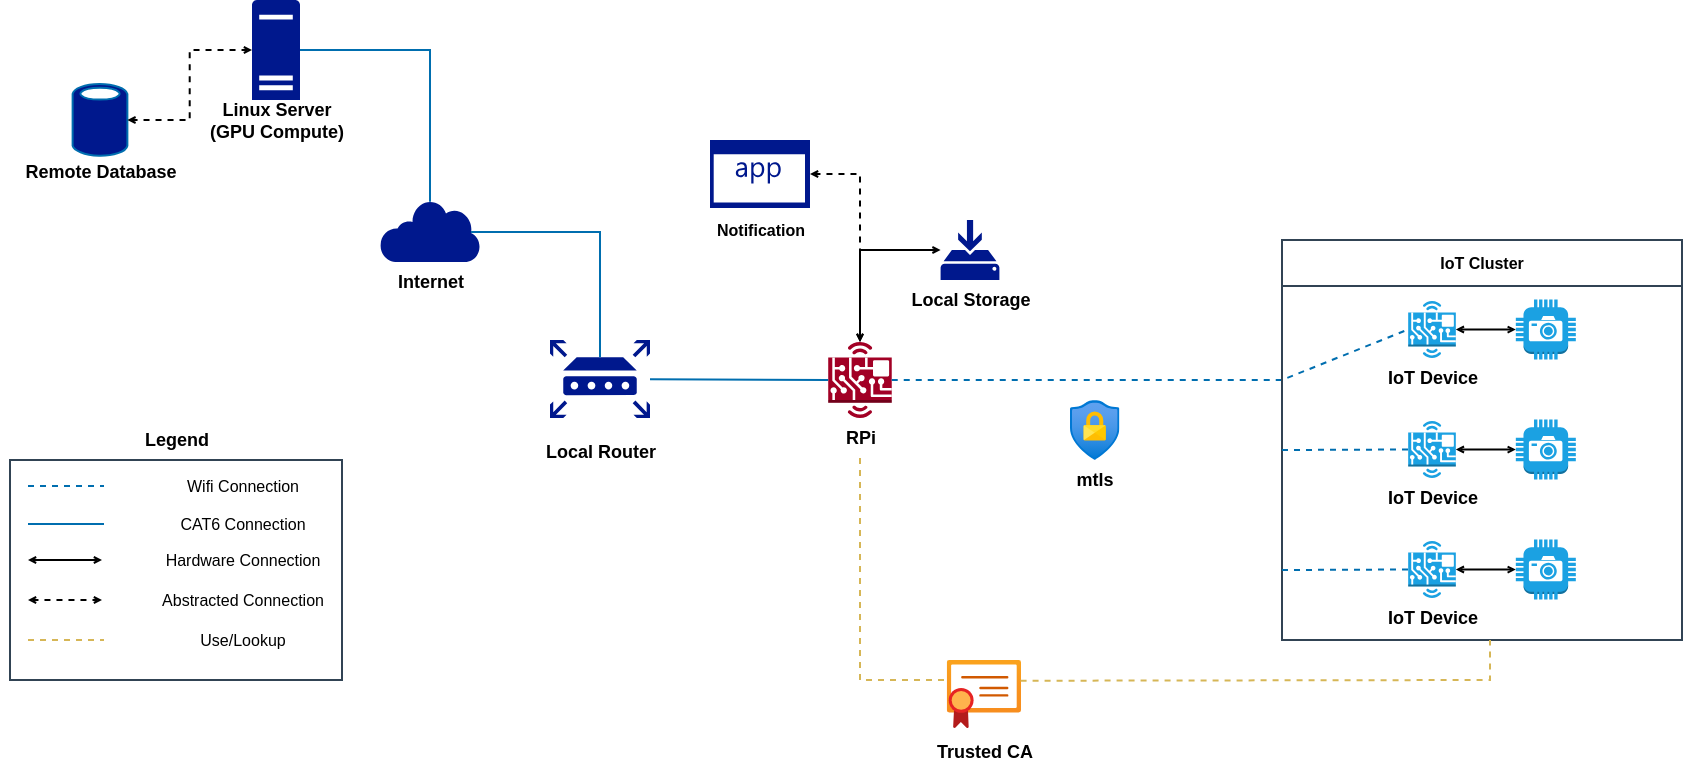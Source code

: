 <mxfile version="20.3.0" type="device"><diagram id="4xcFHs3SckgtHsiQUEHV" name="Page-1"><mxGraphModel dx="1120" dy="669" grid="1" gridSize="10" guides="1" tooltips="1" connect="1" arrows="1" fold="1" page="1" pageScale="1" pageWidth="850" pageHeight="1100" math="0" shadow="0"><root><mxCell id="0"/><mxCell id="1" parent="0"/><mxCell id="9D9to1LiZmYMX3cIbhnn-12" value="" style="group" parent="1" vertex="1" connectable="0"><mxGeometry x="55" y="120" width="100" height="80" as="geometry"/></mxCell><mxCell id="9D9to1LiZmYMX3cIbhnn-5" value="" style="sketch=0;aspect=fixed;pointerEvents=1;shadow=0;dashed=0;html=1;strokeColor=#006EAF;labelPosition=center;verticalLabelPosition=bottom;verticalAlign=top;align=center;fillColor=#00188D;shape=mxgraph.mscae.enterprise.database_generic;fontColor=#ffffff;" parent="9D9to1LiZmYMX3cIbhnn-12" vertex="1"><mxGeometry x="36.31" y="21.5" width="27.38" height="37" as="geometry"/></mxCell><mxCell id="9D9to1LiZmYMX3cIbhnn-11" value="&lt;font style=&quot;font-size: 9px;&quot;&gt;Remote Database&lt;/font&gt;" style="text;html=1;align=center;verticalAlign=middle;resizable=0;points=[];autosize=1;strokeColor=none;fillColor=none;fontStyle=1" parent="9D9to1LiZmYMX3cIbhnn-12" vertex="1"><mxGeometry y="50" width="100" height="30" as="geometry"/></mxCell><mxCell id="9D9to1LiZmYMX3cIbhnn-13" value="" style="group" parent="1" vertex="1" connectable="0"><mxGeometry x="315" y="270" width="80" height="70" as="geometry"/></mxCell><mxCell id="9D9to1LiZmYMX3cIbhnn-1" value="" style="sketch=0;aspect=fixed;pointerEvents=1;shadow=0;dashed=0;html=1;strokeColor=none;labelPosition=center;verticalLabelPosition=bottom;verticalAlign=top;align=center;fillColor=#00188D;shape=mxgraph.mscae.enterprise.router" parent="9D9to1LiZmYMX3cIbhnn-13" vertex="1"><mxGeometry x="15" width="50" height="39" as="geometry"/></mxCell><mxCell id="9D9to1LiZmYMX3cIbhnn-10" value="&lt;font style=&quot;font-size: 9px;&quot;&gt;Local Router&lt;/font&gt;" style="text;html=1;align=center;verticalAlign=middle;resizable=0;points=[];autosize=1;strokeColor=none;fillColor=none;fontStyle=1" parent="9D9to1LiZmYMX3cIbhnn-13" vertex="1"><mxGeometry y="40" width="80" height="30" as="geometry"/></mxCell><mxCell id="9D9to1LiZmYMX3cIbhnn-15" value="" style="group" parent="1" vertex="1" connectable="0"><mxGeometry x="240" y="200" width="60" height="51" as="geometry"/></mxCell><mxCell id="9D9to1LiZmYMX3cIbhnn-3" value="" style="sketch=0;aspect=fixed;pointerEvents=1;shadow=0;dashed=0;html=1;strokeColor=none;labelPosition=center;verticalLabelPosition=bottom;verticalAlign=top;align=center;fillColor=#00188D;shape=mxgraph.mscae.enterprise.internet" parent="9D9to1LiZmYMX3cIbhnn-15" vertex="1"><mxGeometry x="5" width="50" height="31" as="geometry"/></mxCell><mxCell id="9D9to1LiZmYMX3cIbhnn-14" value="&lt;b&gt;Internet&lt;/b&gt;" style="text;html=1;align=center;verticalAlign=middle;resizable=0;points=[];autosize=1;strokeColor=none;fillColor=none;fontSize=9;" parent="9D9to1LiZmYMX3cIbhnn-15" vertex="1"><mxGeometry y="31" width="60" height="20" as="geometry"/></mxCell><mxCell id="9D9to1LiZmYMX3cIbhnn-19" value="" style="group" parent="1" vertex="1" connectable="0"><mxGeometry x="500" y="200" width="80" height="60" as="geometry"/></mxCell><mxCell id="9D9to1LiZmYMX3cIbhnn-16" value="" style="sketch=0;aspect=fixed;pointerEvents=1;shadow=0;dashed=0;html=1;strokeColor=none;labelPosition=center;verticalLabelPosition=bottom;verticalAlign=top;align=center;fillColor=#00188D;shape=mxgraph.mscae.enterprise.backup_local;fontSize=9;" parent="9D9to1LiZmYMX3cIbhnn-19" vertex="1"><mxGeometry x="25.3" y="10" width="29.4" height="30" as="geometry"/></mxCell><mxCell id="9D9to1LiZmYMX3cIbhnn-18" value="Local Storage" style="text;html=1;align=center;verticalAlign=middle;resizable=0;points=[];autosize=1;strokeColor=none;fillColor=none;fontSize=9;fontStyle=1" parent="9D9to1LiZmYMX3cIbhnn-19" vertex="1"><mxGeometry y="40" width="80" height="20" as="geometry"/></mxCell><mxCell id="9D9to1LiZmYMX3cIbhnn-23" value="" style="group" parent="1" vertex="1" connectable="0"><mxGeometry x="118" y="100" width="150" height="80" as="geometry"/></mxCell><mxCell id="9D9to1LiZmYMX3cIbhnn-7" value="" style="sketch=0;aspect=fixed;pointerEvents=1;shadow=0;dashed=0;html=1;strokeColor=none;labelPosition=center;verticalLabelPosition=bottom;verticalAlign=top;align=center;fillColor=#00188D;shape=mxgraph.mscae.enterprise.server_generic" parent="9D9to1LiZmYMX3cIbhnn-23" vertex="1"><mxGeometry x="63" width="24" height="50" as="geometry"/></mxCell><mxCell id="9D9to1LiZmYMX3cIbhnn-22" value="Linux Server&lt;br&gt;(GPU Compute)" style="text;html=1;align=center;verticalAlign=middle;resizable=0;points=[];autosize=1;strokeColor=none;fillColor=none;fontSize=9;fontStyle=1" parent="9D9to1LiZmYMX3cIbhnn-23" vertex="1"><mxGeometry x="30" y="40" width="90" height="40" as="geometry"/></mxCell><mxCell id="9D9to1LiZmYMX3cIbhnn-28" value="" style="group" parent="1" vertex="1" connectable="0"><mxGeometry x="450" y="260" width="70.0" height="80" as="geometry"/></mxCell><mxCell id="9D9to1LiZmYMX3cIbhnn-29" value="" style="outlineConnect=0;dashed=0;verticalLabelPosition=bottom;verticalAlign=top;align=center;html=1;shape=mxgraph.aws3.hardware_board;fillColor=#a20025;fontColor=#ffffff;strokeColor=#6F0000;aspect=fixed;" parent="9D9to1LiZmYMX3cIbhnn-28" vertex="1"><mxGeometry x="19.11" y="11" width="31.76" height="38" as="geometry"/></mxCell><mxCell id="9D9to1LiZmYMX3cIbhnn-30" value="RPi" style="text;html=1;align=center;verticalAlign=middle;resizable=0;points=[];autosize=1;strokeColor=none;fillColor=none;fontSize=9;fontStyle=1" parent="9D9to1LiZmYMX3cIbhnn-28" vertex="1"><mxGeometry x="15" y="49" width="40" height="20" as="geometry"/></mxCell><mxCell id="9D9to1LiZmYMX3cIbhnn-38" value="" style="endArrow=none;dashed=1;html=1;rounded=0;fontSize=9;startSize=2;endSize=2;fillColor=#1ba1e2;strokeColor=#006EAF;entryX=0;entryY=0.5;entryDx=0;entryDy=0;entryPerimeter=0;exitX=1;exitY=0.5;exitDx=0;exitDy=0;exitPerimeter=0;" parent="1" source="9D9to1LiZmYMX3cIbhnn-29" target="9D9to1LiZmYMX3cIbhnn-8" edge="1"><mxGeometry width="50" height="50" relative="1" as="geometry"><mxPoint x="482" y="359.67" as="sourcePoint"/><mxPoint x="520" y="359.67" as="targetPoint"/><Array as="points"><mxPoint x="550" y="290"/><mxPoint x="580" y="290"/><mxPoint x="610" y="290"/><mxPoint x="696" y="290"/></Array></mxGeometry></mxCell><mxCell id="9D9to1LiZmYMX3cIbhnn-41" value="" style="endArrow=none;html=1;rounded=0;fontSize=9;startSize=2;endSize=2;fillColor=#1ba1e2;strokeColor=#006EAF;entryX=0;entryY=0.5;entryDx=0;entryDy=0;entryPerimeter=0;" parent="1" source="9D9to1LiZmYMX3cIbhnn-1" target="9D9to1LiZmYMX3cIbhnn-29" edge="1"><mxGeometry width="50" height="50" relative="1" as="geometry"><mxPoint x="370" y="359.78" as="sourcePoint"/><mxPoint x="408" y="359.78" as="targetPoint"/></mxGeometry></mxCell><mxCell id="9D9to1LiZmYMX3cIbhnn-42" value="" style="endArrow=none;html=1;rounded=0;fontSize=9;startSize=2;endSize=2;fillColor=#1ba1e2;strokeColor=#006EAF;entryX=0.91;entryY=0.5;entryDx=0;entryDy=0;entryPerimeter=0;exitX=0.5;exitY=0.22;exitDx=0;exitDy=0;exitPerimeter=0;edgeStyle=orthogonalEdgeStyle;" parent="1" source="9D9to1LiZmYMX3cIbhnn-1" target="9D9to1LiZmYMX3cIbhnn-3" edge="1"><mxGeometry width="50" height="50" relative="1" as="geometry"><mxPoint x="360.89" y="250.0" as="sourcePoint"/><mxPoint x="450.0" y="250.39" as="targetPoint"/><Array as="points"><mxPoint x="355" y="216"/><mxPoint x="291" y="216"/></Array></mxGeometry></mxCell><mxCell id="9D9to1LiZmYMX3cIbhnn-44" value="" style="endArrow=none;html=1;rounded=0;fontSize=9;startSize=2;endSize=2;fillColor=#1ba1e2;strokeColor=#006EAF;entryX=0.5;entryY=0.03;entryDx=0;entryDy=0;entryPerimeter=0;edgeStyle=orthogonalEdgeStyle;exitX=1;exitY=0.5;exitDx=0;exitDy=0;exitPerimeter=0;" parent="1" source="9D9to1LiZmYMX3cIbhnn-7" target="9D9to1LiZmYMX3cIbhnn-3" edge="1"><mxGeometry width="50" height="50" relative="1" as="geometry"><mxPoint x="210" y="120" as="sourcePoint"/><mxPoint x="315.5" y="185.5" as="targetPoint"/><Array as="points"><mxPoint x="270" y="125"/></Array></mxGeometry></mxCell><mxCell id="9D9to1LiZmYMX3cIbhnn-45" style="edgeStyle=orthogonalEdgeStyle;rounded=0;orthogonalLoop=1;jettySize=auto;html=1;fontSize=8;startArrow=open;startFill=0;endArrow=open;endFill=0;startSize=2;endSize=2;" parent="1" source="9D9to1LiZmYMX3cIbhnn-16" target="9D9to1LiZmYMX3cIbhnn-29" edge="1"><mxGeometry relative="1" as="geometry"/></mxCell><mxCell id="9D9to1LiZmYMX3cIbhnn-46" value="" style="edgeStyle=orthogonalEdgeStyle;rounded=0;orthogonalLoop=1;jettySize=auto;html=1;fontSize=8;startArrow=open;startFill=0;endArrow=open;endFill=0;startSize=2;endSize=2;entryX=1;entryY=0.5;entryDx=0;entryDy=0;entryPerimeter=0;dashed=1;" parent="1" source="9D9to1LiZmYMX3cIbhnn-7" target="9D9to1LiZmYMX3cIbhnn-5" edge="1"><mxGeometry relative="1" as="geometry"/></mxCell><mxCell id="9D9to1LiZmYMX3cIbhnn-62" value="IoT Cluster" style="swimlane;rounded=0;shadow=0;glass=0;sketch=0;strokeColor=#314354;strokeWidth=1;fontSize=8;fillColor=none;" parent="1" vertex="1"><mxGeometry x="696" y="220" width="200" height="200" as="geometry"/></mxCell><mxCell id="9D9to1LiZmYMX3cIbhnn-9" value="" style="outlineConnect=0;dashed=0;verticalLabelPosition=bottom;verticalAlign=top;align=center;html=1;shape=mxgraph.aws3.camera;fillColor=#1ba1e2;fontColor=#ffffff;strokeColor=#006EAF;aspect=fixed;" parent="9D9to1LiZmYMX3cIbhnn-62" vertex="1"><mxGeometry x="116.91" y="29.75" width="30" height="30" as="geometry"/></mxCell><mxCell id="9D9to1LiZmYMX3cIbhnn-26" value="" style="edgeStyle=orthogonalEdgeStyle;rounded=0;orthogonalLoop=1;jettySize=auto;html=1;fontSize=9;endArrow=open;endFill=0;startArrow=open;startFill=0;endSize=2;startSize=2;" parent="9D9to1LiZmYMX3cIbhnn-62" source="9D9to1LiZmYMX3cIbhnn-8" target="9D9to1LiZmYMX3cIbhnn-9" edge="1"><mxGeometry relative="1" as="geometry"/></mxCell><mxCell id="9D9to1LiZmYMX3cIbhnn-25" value="" style="group;aspect=fixed;" parent="9D9to1LiZmYMX3cIbhnn-62" vertex="1" connectable="0"><mxGeometry x="56.91" y="26.75" width="33.25" height="38" as="geometry"/></mxCell><mxCell id="9D9to1LiZmYMX3cIbhnn-24" value="IoT Device" style="text;html=1;align=center;verticalAlign=middle;resizable=0;points=[];autosize=1;strokeColor=none;fillColor=none;fontSize=9;fontStyle=1" parent="9D9to1LiZmYMX3cIbhnn-25" vertex="1"><mxGeometry x="-16.91" y="32.25" width="70" height="20" as="geometry"/></mxCell><mxCell id="9D9to1LiZmYMX3cIbhnn-8" value="" style="outlineConnect=0;dashed=0;verticalLabelPosition=bottom;verticalAlign=top;align=center;html=1;shape=mxgraph.aws3.hardware_board;fillColor=#1ba1e2;fontColor=#ffffff;strokeColor=#006EAF;" parent="9D9to1LiZmYMX3cIbhnn-25" vertex="1"><mxGeometry x="6.182" y="3.75" width="23.821" height="28.5" as="geometry"/></mxCell><mxCell id="9D9to1LiZmYMX3cIbhnn-51" value="" style="outlineConnect=0;dashed=0;verticalLabelPosition=bottom;verticalAlign=top;align=center;html=1;shape=mxgraph.aws3.camera;fillColor=#1ba1e2;fontColor=#ffffff;strokeColor=#006EAF;aspect=fixed;" parent="9D9to1LiZmYMX3cIbhnn-62" vertex="1"><mxGeometry x="116.91" y="89.75" width="30" height="30" as="geometry"/></mxCell><mxCell id="9D9to1LiZmYMX3cIbhnn-52" value="" style="edgeStyle=orthogonalEdgeStyle;rounded=0;orthogonalLoop=1;jettySize=auto;html=1;fontSize=9;endArrow=open;endFill=0;startArrow=open;startFill=0;endSize=2;startSize=2;" parent="9D9to1LiZmYMX3cIbhnn-62" source="9D9to1LiZmYMX3cIbhnn-55" target="9D9to1LiZmYMX3cIbhnn-51" edge="1"><mxGeometry relative="1" as="geometry"/></mxCell><mxCell id="9D9to1LiZmYMX3cIbhnn-53" value="" style="group;aspect=fixed;" parent="9D9to1LiZmYMX3cIbhnn-62" vertex="1" connectable="0"><mxGeometry x="56.91" y="86.75" width="33.25" height="38" as="geometry"/></mxCell><mxCell id="9D9to1LiZmYMX3cIbhnn-54" value="IoT Device" style="text;html=1;align=center;verticalAlign=middle;resizable=0;points=[];autosize=1;strokeColor=none;fillColor=none;fontSize=9;fontStyle=1" parent="9D9to1LiZmYMX3cIbhnn-53" vertex="1"><mxGeometry x="-16.91" y="32.25" width="70" height="20" as="geometry"/></mxCell><mxCell id="9D9to1LiZmYMX3cIbhnn-55" value="" style="outlineConnect=0;dashed=0;verticalLabelPosition=bottom;verticalAlign=top;align=center;html=1;shape=mxgraph.aws3.hardware_board;fillColor=#1ba1e2;fontColor=#ffffff;strokeColor=#006EAF;" parent="9D9to1LiZmYMX3cIbhnn-53" vertex="1"><mxGeometry x="6.182" y="3.75" width="23.821" height="28.5" as="geometry"/></mxCell><mxCell id="9D9to1LiZmYMX3cIbhnn-57" value="" style="outlineConnect=0;dashed=0;verticalLabelPosition=bottom;verticalAlign=top;align=center;html=1;shape=mxgraph.aws3.camera;fillColor=#1ba1e2;fontColor=#ffffff;strokeColor=#006EAF;aspect=fixed;" parent="9D9to1LiZmYMX3cIbhnn-62" vertex="1"><mxGeometry x="116.91" y="149.75" width="30" height="30" as="geometry"/></mxCell><mxCell id="9D9to1LiZmYMX3cIbhnn-58" value="" style="edgeStyle=orthogonalEdgeStyle;rounded=0;orthogonalLoop=1;jettySize=auto;html=1;fontSize=9;endArrow=open;endFill=0;startArrow=open;startFill=0;endSize=2;startSize=2;" parent="9D9to1LiZmYMX3cIbhnn-62" source="9D9to1LiZmYMX3cIbhnn-61" target="9D9to1LiZmYMX3cIbhnn-57" edge="1"><mxGeometry relative="1" as="geometry"/></mxCell><mxCell id="9D9to1LiZmYMX3cIbhnn-59" value="" style="group;aspect=fixed;" parent="9D9to1LiZmYMX3cIbhnn-62" vertex="1" connectable="0"><mxGeometry x="56.91" y="146.75" width="33.25" height="38" as="geometry"/></mxCell><mxCell id="9D9to1LiZmYMX3cIbhnn-60" value="IoT Device" style="text;html=1;align=center;verticalAlign=middle;resizable=0;points=[];autosize=1;strokeColor=none;fillColor=none;fontSize=9;fontStyle=1" parent="9D9to1LiZmYMX3cIbhnn-59" vertex="1"><mxGeometry x="-16.91" y="32.25" width="70" height="20" as="geometry"/></mxCell><mxCell id="9D9to1LiZmYMX3cIbhnn-61" value="" style="outlineConnect=0;dashed=0;verticalLabelPosition=bottom;verticalAlign=top;align=center;html=1;shape=mxgraph.aws3.hardware_board;fillColor=#1ba1e2;fontColor=#ffffff;strokeColor=#006EAF;" parent="9D9to1LiZmYMX3cIbhnn-59" vertex="1"><mxGeometry x="6.182" y="3.75" width="23.821" height="28.5" as="geometry"/></mxCell><mxCell id="9D9to1LiZmYMX3cIbhnn-65" value="" style="endArrow=none;dashed=1;html=1;rounded=0;fontSize=9;startSize=2;endSize=2;fillColor=#1ba1e2;strokeColor=#006EAF;entryX=0;entryY=0.5;entryDx=0;entryDy=0;entryPerimeter=0;" parent="1" target="9D9to1LiZmYMX3cIbhnn-55" edge="1"><mxGeometry width="50" height="50" relative="1" as="geometry"><mxPoint x="696" y="325" as="sourcePoint"/><mxPoint x="664" y="360" as="targetPoint"/></mxGeometry></mxCell><mxCell id="9D9to1LiZmYMX3cIbhnn-66" value="" style="endArrow=none;dashed=1;html=1;rounded=0;fontSize=9;startSize=2;endSize=2;fillColor=#1ba1e2;strokeColor=#006EAF;entryX=0;entryY=0.5;entryDx=0;entryDy=0;entryPerimeter=0;" parent="1" target="9D9to1LiZmYMX3cIbhnn-61" edge="1"><mxGeometry width="50" height="50" relative="1" as="geometry"><mxPoint x="696" y="385" as="sourcePoint"/><mxPoint x="674" y="390" as="targetPoint"/></mxGeometry></mxCell><mxCell id="9D9to1LiZmYMX3cIbhnn-68" value="" style="edgeStyle=orthogonalEdgeStyle;rounded=0;orthogonalLoop=1;jettySize=auto;html=1;dashed=1;fontSize=8;startArrow=open;startFill=0;endArrow=open;endFill=0;startSize=2;endSize=2;exitX=1;exitY=0.5;exitDx=0;exitDy=0;exitPerimeter=0;" parent="1" source="9D9to1LiZmYMX3cIbhnn-67" target="9D9to1LiZmYMX3cIbhnn-29" edge="1"><mxGeometry relative="1" as="geometry"/></mxCell><mxCell id="9D9to1LiZmYMX3cIbhnn-67" value="&lt;b&gt;Notification&lt;/b&gt;" style="sketch=0;aspect=fixed;pointerEvents=1;shadow=0;dashed=0;html=1;strokeColor=none;labelPosition=center;verticalLabelPosition=bottom;verticalAlign=top;align=center;fillColor=#00188D;shape=mxgraph.mscae.enterprise.application;rounded=0;glass=0;strokeWidth=1;fontSize=8;" parent="1" vertex="1"><mxGeometry x="410" y="170" width="50" height="34" as="geometry"/></mxCell><mxCell id="QR7cWdaMB7liF0LgBejK-6" value="" style="group" vertex="1" connectable="0" parent="1"><mxGeometry x="512.36" y="430" width="70" height="60" as="geometry"/></mxCell><mxCell id="QR7cWdaMB7liF0LgBejK-3" value="" style="aspect=fixed;html=1;points=[];align=center;image;fontSize=12;image=img/lib/azure2/app_services/App_Service_Certificates.svg;" vertex="1" parent="QR7cWdaMB7liF0LgBejK-6"><mxGeometry x="16" width="37.19" height="34" as="geometry"/></mxCell><mxCell id="QR7cWdaMB7liF0LgBejK-5" value="&lt;font style=&quot;font-size: 9px;&quot;&gt;Trusted CA&lt;/font&gt;" style="text;html=1;align=center;verticalAlign=middle;resizable=0;points=[];autosize=1;strokeColor=none;fillColor=none;fontStyle=1" vertex="1" parent="QR7cWdaMB7liF0LgBejK-6"><mxGeometry y="30" width="70" height="30" as="geometry"/></mxCell><mxCell id="QR7cWdaMB7liF0LgBejK-8" value="" style="group" vertex="1" connectable="0" parent="1"><mxGeometry x="582.36" y="300" width="40" height="50" as="geometry"/></mxCell><mxCell id="QR7cWdaMB7liF0LgBejK-1" value="" style="aspect=fixed;html=1;points=[];align=center;image;fontSize=12;image=img/lib/azure2/security/Conditional_Access.svg;" vertex="1" parent="QR7cWdaMB7liF0LgBejK-8"><mxGeometry x="7.64" width="24.71" height="30" as="geometry"/></mxCell><mxCell id="QR7cWdaMB7liF0LgBejK-7" value="mtls" style="text;html=1;align=center;verticalAlign=middle;resizable=0;points=[];autosize=1;strokeColor=none;fillColor=none;fontSize=9;fontStyle=1" vertex="1" parent="QR7cWdaMB7liF0LgBejK-8"><mxGeometry y="30" width="40" height="20" as="geometry"/></mxCell><mxCell id="9D9to1LiZmYMX3cIbhnn-31" value="" style="rounded=0;whiteSpace=wrap;html=1;fontSize=9;fillColor=none;strokeWidth=1;perimeterSpacing=0;shadow=0;sketch=0;glass=0;fontColor=#ffffff;strokeColor=#314354;" parent="1" vertex="1"><mxGeometry x="60" y="330" width="166" height="110" as="geometry"/></mxCell><mxCell id="9D9to1LiZmYMX3cIbhnn-32" value="Legend" style="text;html=1;align=center;verticalAlign=middle;resizable=0;points=[];autosize=1;strokeColor=none;fillColor=none;fontSize=9;fontStyle=1" parent="1" vertex="1"><mxGeometry x="113" y="310" width="60" height="20" as="geometry"/></mxCell><mxCell id="9D9to1LiZmYMX3cIbhnn-33" value="" style="endArrow=none;dashed=1;html=1;rounded=0;fontSize=9;startSize=2;endSize=2;fillColor=#1ba1e2;strokeColor=#006EAF;" parent="1" edge="1"><mxGeometry width="50" height="50" relative="1" as="geometry"><mxPoint x="69" y="343" as="sourcePoint"/><mxPoint x="107" y="343" as="targetPoint"/></mxGeometry></mxCell><mxCell id="9D9to1LiZmYMX3cIbhnn-34" value="&lt;font style=&quot;font-size: 8px;&quot;&gt;Wifi Connection&lt;/font&gt;" style="text;html=1;align=center;verticalAlign=middle;resizable=0;points=[];autosize=1;strokeColor=none;fillColor=none;fontSize=9;" parent="1" vertex="1"><mxGeometry x="136" y="333" width="80" height="20" as="geometry"/></mxCell><mxCell id="9D9to1LiZmYMX3cIbhnn-35" value="&lt;font style=&quot;font-size: 8px;&quot;&gt;CAT6 Connection&lt;/font&gt;" style="text;html=1;align=center;verticalAlign=middle;resizable=0;points=[];autosize=1;strokeColor=none;fillColor=none;fontSize=9;" parent="1" vertex="1"><mxGeometry x="131" y="352" width="90" height="20" as="geometry"/></mxCell><mxCell id="9D9to1LiZmYMX3cIbhnn-36" value="" style="endArrow=none;html=1;rounded=0;fontSize=9;startSize=2;endSize=2;fillColor=#1ba1e2;strokeColor=#006EAF;" parent="1" edge="1"><mxGeometry width="50" height="50" relative="1" as="geometry"><mxPoint x="69" y="362" as="sourcePoint"/><mxPoint x="107" y="362" as="targetPoint"/></mxGeometry></mxCell><mxCell id="9D9to1LiZmYMX3cIbhnn-39" value="" style="edgeStyle=orthogonalEdgeStyle;rounded=0;orthogonalLoop=1;jettySize=auto;html=1;fontSize=9;endArrow=open;endFill=0;startArrow=open;startFill=0;endSize=2;startSize=2;" parent="1" edge="1"><mxGeometry relative="1" as="geometry"><mxPoint x="69" y="380" as="sourcePoint"/><mxPoint x="106" y="380" as="targetPoint"/></mxGeometry></mxCell><mxCell id="9D9to1LiZmYMX3cIbhnn-40" value="&lt;font style=&quot;font-size: 8px;&quot;&gt;Hardware Connection&lt;/font&gt;" style="text;html=1;align=center;verticalAlign=middle;resizable=0;points=[];autosize=1;strokeColor=none;fillColor=none;fontSize=9;" parent="1" vertex="1"><mxGeometry x="126" y="370" width="100" height="20" as="geometry"/></mxCell><mxCell id="9D9to1LiZmYMX3cIbhnn-47" value="" style="edgeStyle=orthogonalEdgeStyle;rounded=0;orthogonalLoop=1;jettySize=auto;html=1;fontSize=9;endArrow=open;endFill=0;startArrow=open;startFill=0;endSize=2;startSize=2;dashed=1;" parent="1" edge="1"><mxGeometry relative="1" as="geometry"><mxPoint x="69" y="400" as="sourcePoint"/><mxPoint x="106" y="400" as="targetPoint"/></mxGeometry></mxCell><mxCell id="9D9to1LiZmYMX3cIbhnn-48" value="&lt;font style=&quot;font-size: 8px;&quot;&gt;Abstracted Connection&lt;/font&gt;" style="text;html=1;align=center;verticalAlign=middle;resizable=0;points=[];autosize=1;strokeColor=none;fillColor=none;fontSize=9;" parent="1" vertex="1"><mxGeometry x="126" y="390" width="100" height="20" as="geometry"/></mxCell><mxCell id="QR7cWdaMB7liF0LgBejK-11" value="" style="endArrow=none;dashed=1;html=1;rounded=0;fontSize=9;startSize=2;endSize=2;fillColor=#fff2cc;strokeColor=#d6b656;" edge="1" parent="1"><mxGeometry width="50" height="50" relative="1" as="geometry"><mxPoint x="69.0" y="420" as="sourcePoint"/><mxPoint x="107" y="420" as="targetPoint"/></mxGeometry></mxCell><mxCell id="QR7cWdaMB7liF0LgBejK-12" value="&lt;font style=&quot;font-size: 8px;&quot;&gt;Use/Lookup&lt;/font&gt;" style="text;html=1;align=center;verticalAlign=middle;resizable=0;points=[];autosize=1;strokeColor=none;fillColor=none;fontSize=9;" vertex="1" parent="1"><mxGeometry x="141" y="410" width="70" height="20" as="geometry"/></mxCell><mxCell id="QR7cWdaMB7liF0LgBejK-14" value="" style="endArrow=none;dashed=1;html=1;rounded=0;fontSize=9;startSize=2;endSize=2;fillColor=#fff2cc;strokeColor=#d6b656;entryX=0.001;entryY=0.294;entryDx=0;entryDy=0;entryPerimeter=0;" edge="1" parent="1" source="9D9to1LiZmYMX3cIbhnn-30" target="QR7cWdaMB7liF0LgBejK-3"><mxGeometry width="50" height="50" relative="1" as="geometry"><mxPoint x="510" y="370" as="sourcePoint"/><mxPoint x="485" y="370" as="targetPoint"/><Array as="points"><mxPoint x="485" y="440"/></Array></mxGeometry></mxCell><mxCell id="QR7cWdaMB7liF0LgBejK-15" value="" style="endArrow=none;dashed=1;html=1;rounded=0;fontSize=9;startSize=2;endSize=2;fillColor=#fff2cc;strokeColor=#d6b656;exitX=0.993;exitY=0.305;exitDx=0;exitDy=0;exitPerimeter=0;" edge="1" parent="1" source="QR7cWdaMB7liF0LgBejK-3"><mxGeometry width="50" height="50" relative="1" as="geometry"><mxPoint x="620" y="390" as="sourcePoint"/><mxPoint x="800" y="420" as="targetPoint"/><Array as="points"><mxPoint x="800" y="440"/></Array></mxGeometry></mxCell></root></mxGraphModel></diagram></mxfile>